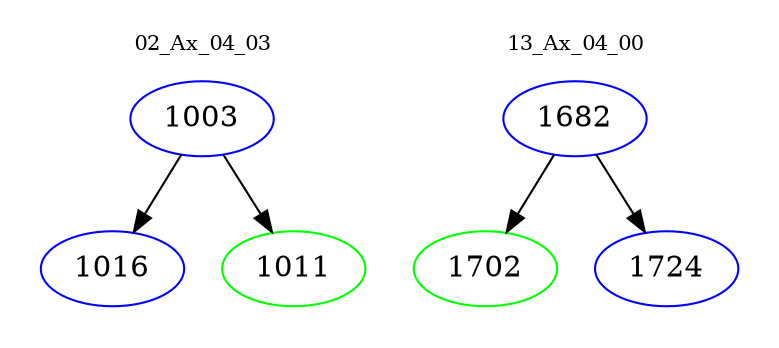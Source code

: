 digraph{
subgraph cluster_0 {
color = white
label = "02_Ax_04_03";
fontsize=10;
T0_1003 [label="1003", color="blue"]
T0_1003 -> T0_1016 [color="black"]
T0_1016 [label="1016", color="blue"]
T0_1003 -> T0_1011 [color="black"]
T0_1011 [label="1011", color="green"]
}
subgraph cluster_1 {
color = white
label = "13_Ax_04_00";
fontsize=10;
T1_1682 [label="1682", color="blue"]
T1_1682 -> T1_1702 [color="black"]
T1_1702 [label="1702", color="green"]
T1_1682 -> T1_1724 [color="black"]
T1_1724 [label="1724", color="blue"]
}
}
